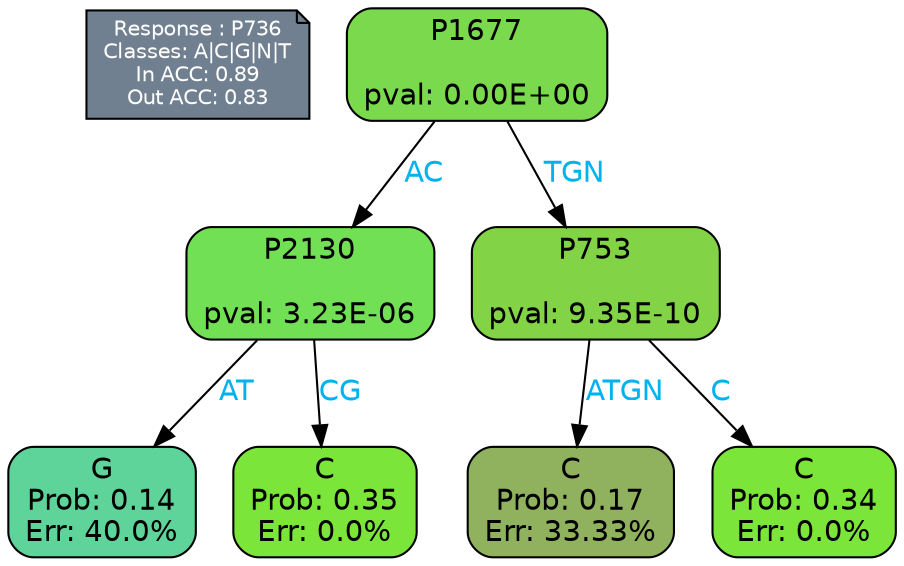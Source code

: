 digraph Tree {
node [shape=box, style="filled, rounded", color="black", fontname=helvetica] ;
graph [ranksep=equally, splines=polylines, bgcolor=transparent, dpi=600] ;
edge [fontname=helvetica] ;
LEGEND [label="Response : P736
Classes: A|C|G|N|T
In ACC: 0.89
Out ACC: 0.83
",shape=note,align=left,style=filled,fillcolor="slategray",fontcolor="white",fontsize=10];1 [label="P1677

pval: 0.00E+00", fillcolor="#7ad94c"] ;
2 [label="P2130

pval: 3.23E-06", fillcolor="#72e054"] ;
3 [label="G
Prob: 0.14
Err: 40.0%", fillcolor="#5ed39a"] ;
4 [label="C
Prob: 0.35
Err: 0.0%", fillcolor="#7be539"] ;
5 [label="P753

pval: 9.35E-10", fillcolor="#82d345"] ;
6 [label="C
Prob: 0.17
Err: 33.33%", fillcolor="#90b15d"] ;
7 [label="C
Prob: 0.34
Err: 0.0%", fillcolor="#7be539"] ;
1 -> 2 [label="AC",fontcolor=deepskyblue2] ;
1 -> 5 [label="TGN",fontcolor=deepskyblue2] ;
2 -> 3 [label="AT",fontcolor=deepskyblue2] ;
2 -> 4 [label="CG",fontcolor=deepskyblue2] ;
5 -> 6 [label="ATGN",fontcolor=deepskyblue2] ;
5 -> 7 [label="C",fontcolor=deepskyblue2] ;
{rank = same; 3;4;6;7;}{rank = same; LEGEND;1;}}